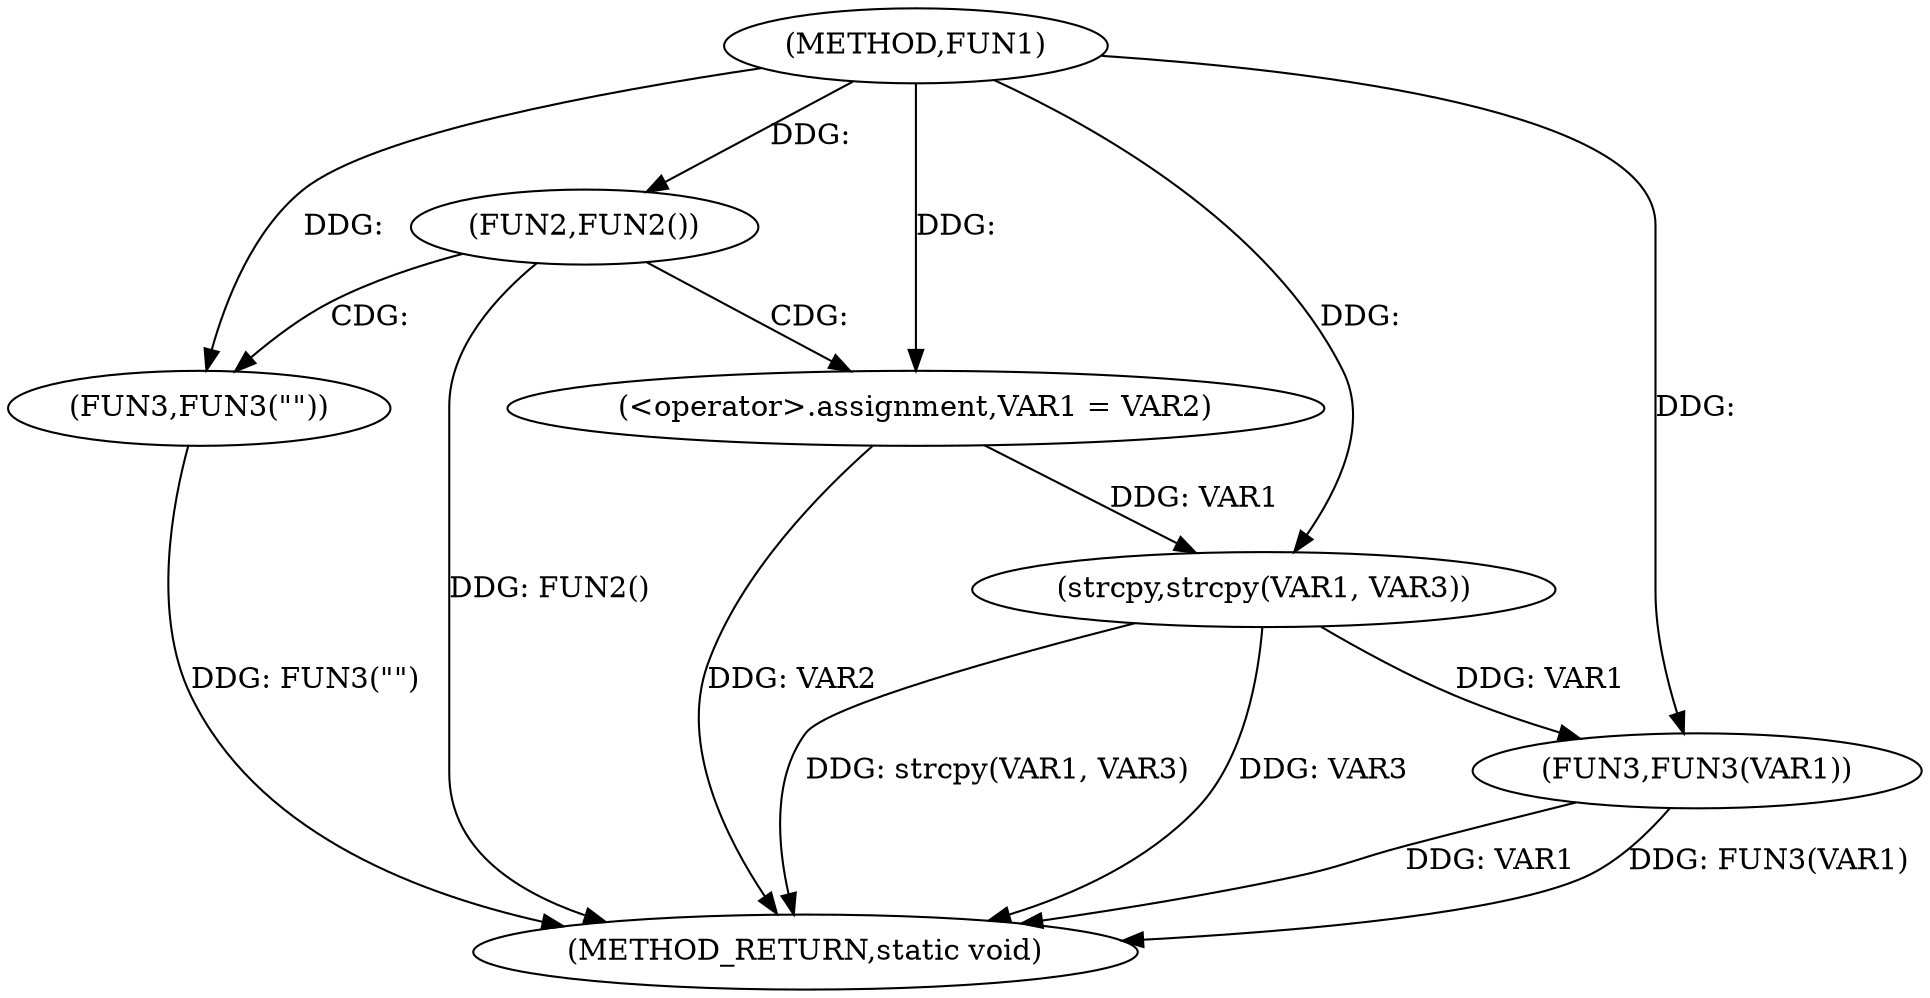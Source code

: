 digraph FUN1 {  
"1000100" [label = "(METHOD,FUN1)" ]
"1000121" [label = "(METHOD_RETURN,static void)" ]
"1000105" [label = "(FUN2,FUN2())" ]
"1000107" [label = "(FUN3,FUN3(\"\"))" ]
"1000111" [label = "(<operator>.assignment,VAR1 = VAR2)" ]
"1000116" [label = "(strcpy,strcpy(VAR1, VAR3))" ]
"1000119" [label = "(FUN3,FUN3(VAR1))" ]
  "1000107" -> "1000121"  [ label = "DDG: FUN3(\"\")"] 
  "1000105" -> "1000121"  [ label = "DDG: FUN2()"] 
  "1000116" -> "1000121"  [ label = "DDG: VAR3"] 
  "1000119" -> "1000121"  [ label = "DDG: FUN3(VAR1)"] 
  "1000111" -> "1000121"  [ label = "DDG: VAR2"] 
  "1000119" -> "1000121"  [ label = "DDG: VAR1"] 
  "1000116" -> "1000121"  [ label = "DDG: strcpy(VAR1, VAR3)"] 
  "1000100" -> "1000105"  [ label = "DDG: "] 
  "1000100" -> "1000107"  [ label = "DDG: "] 
  "1000100" -> "1000111"  [ label = "DDG: "] 
  "1000111" -> "1000116"  [ label = "DDG: VAR1"] 
  "1000100" -> "1000116"  [ label = "DDG: "] 
  "1000116" -> "1000119"  [ label = "DDG: VAR1"] 
  "1000100" -> "1000119"  [ label = "DDG: "] 
  "1000105" -> "1000107"  [ label = "CDG: "] 
  "1000105" -> "1000111"  [ label = "CDG: "] 
}
